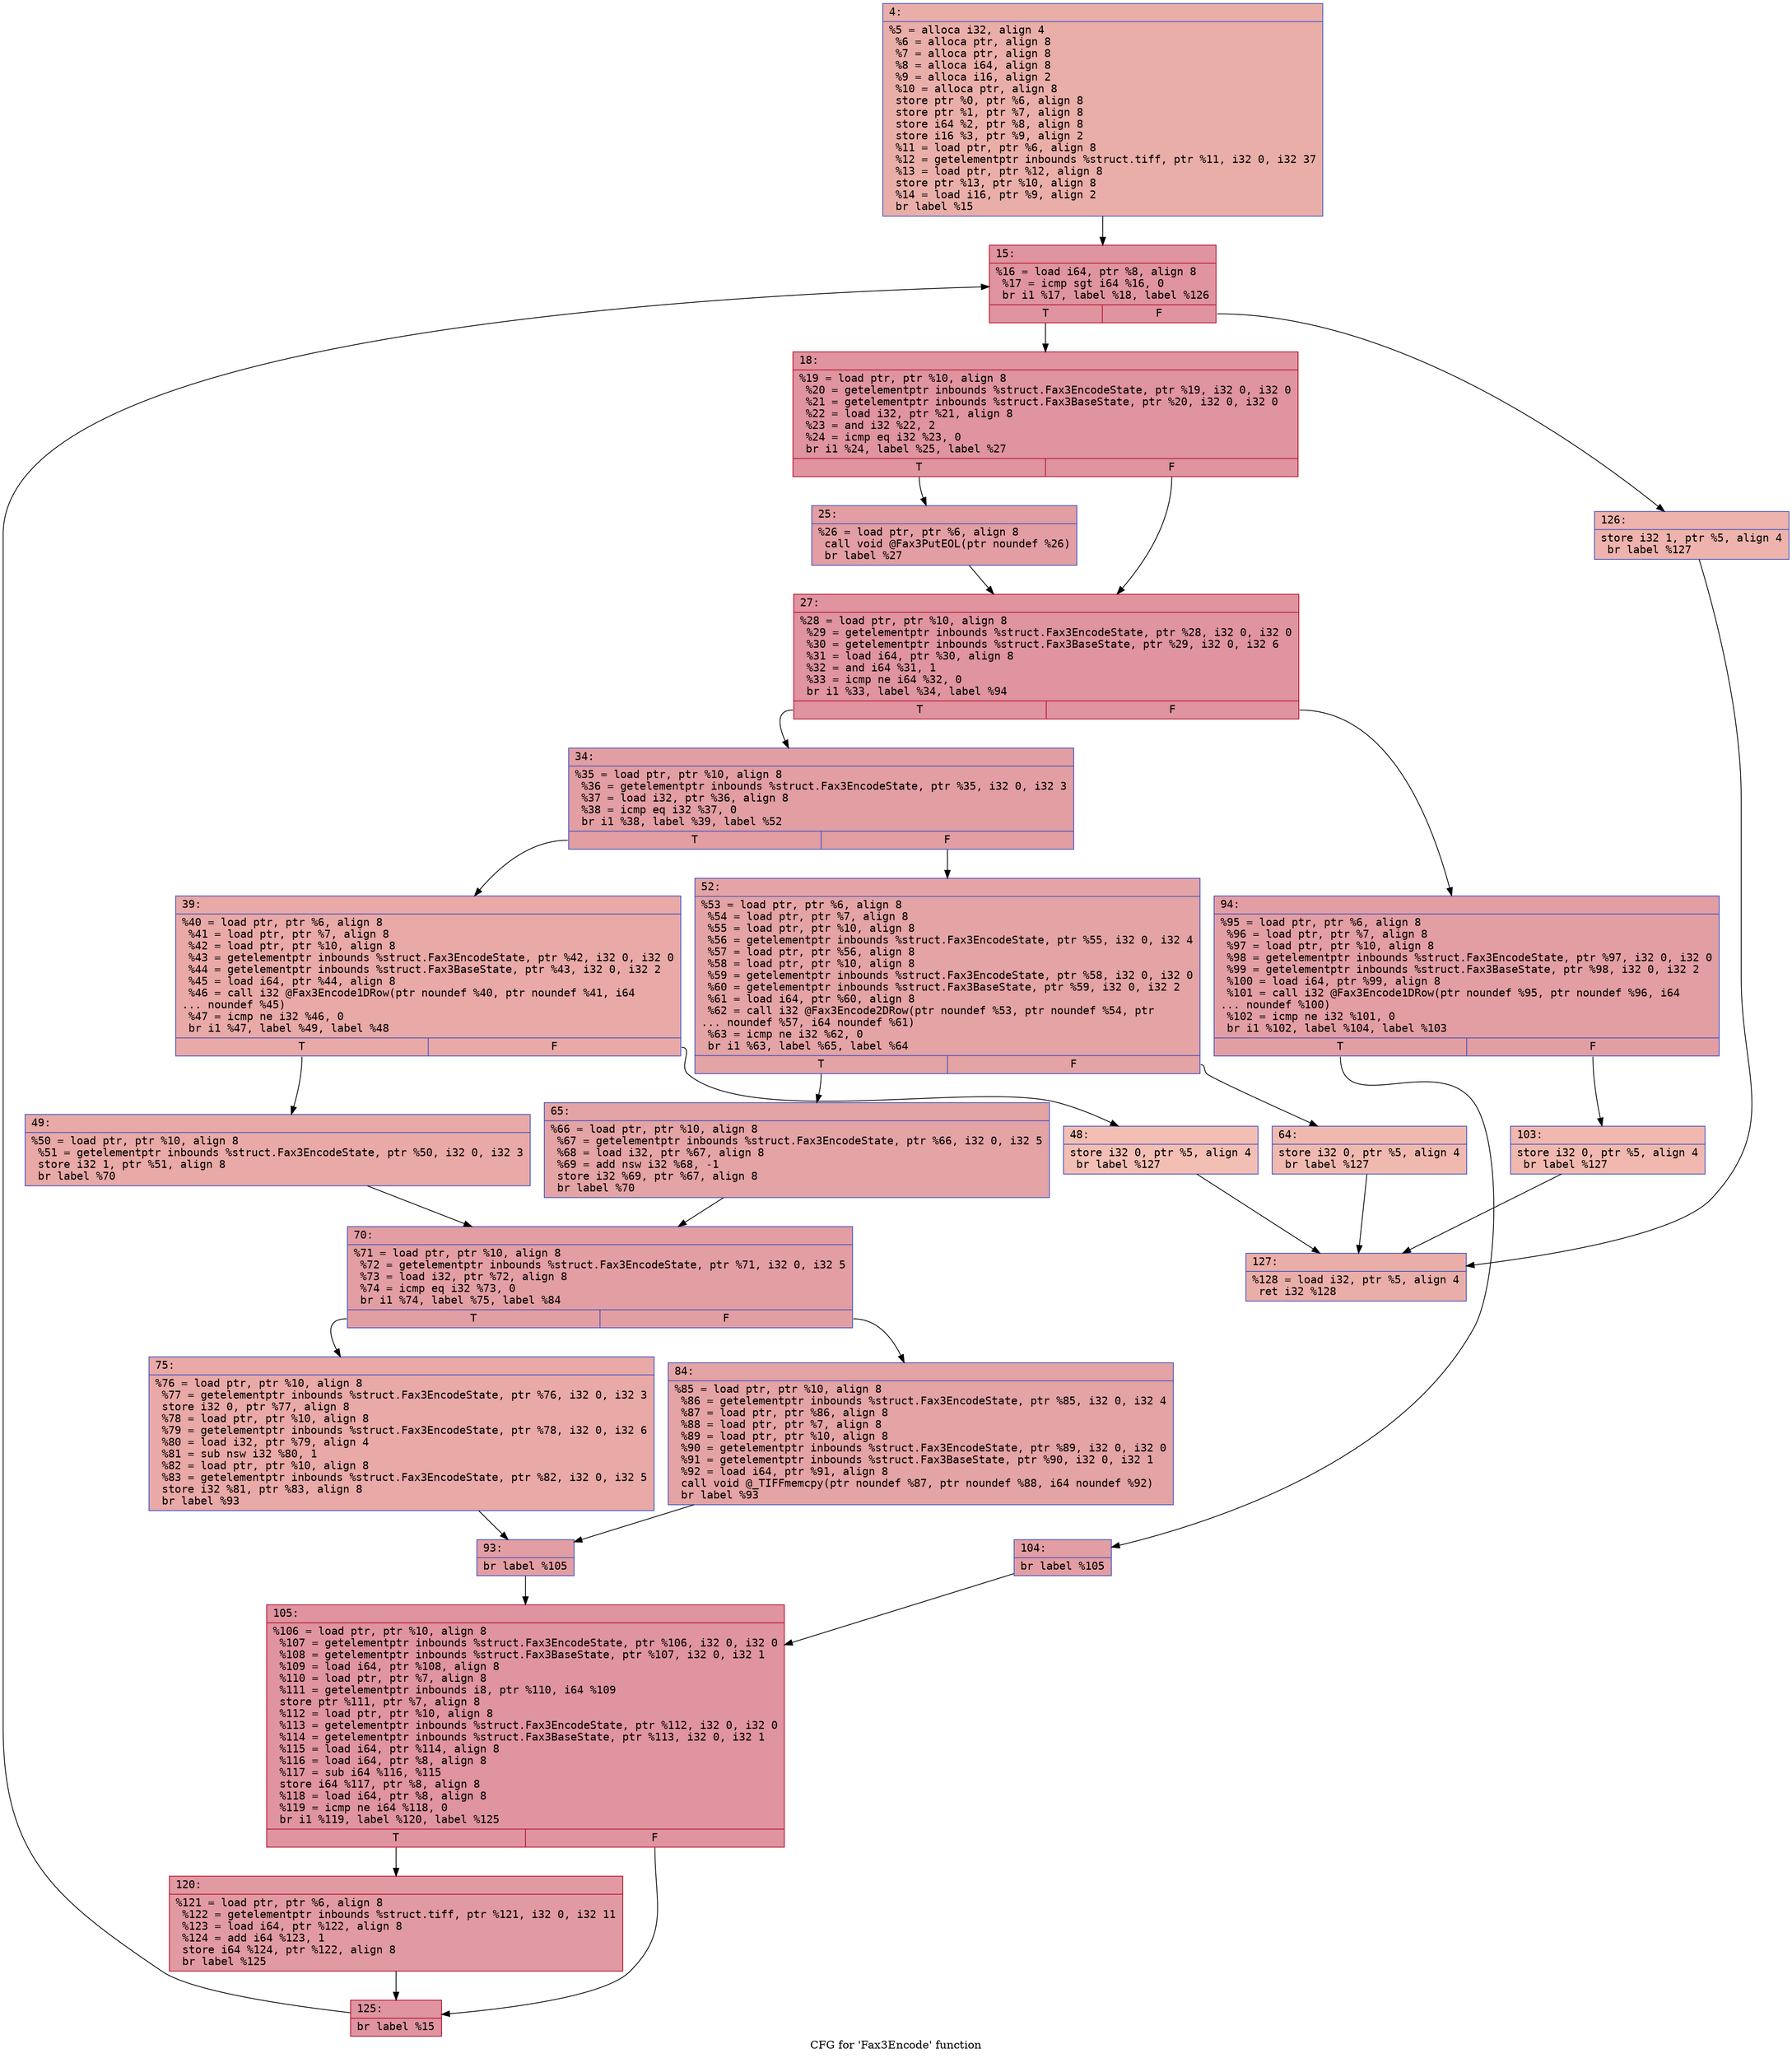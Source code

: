 digraph "CFG for 'Fax3Encode' function" {
	label="CFG for 'Fax3Encode' function";

	Node0x6000005f49b0 [shape=record,color="#3d50c3ff", style=filled, fillcolor="#d0473d70" fontname="Courier",label="{4:\l|  %5 = alloca i32, align 4\l  %6 = alloca ptr, align 8\l  %7 = alloca ptr, align 8\l  %8 = alloca i64, align 8\l  %9 = alloca i16, align 2\l  %10 = alloca ptr, align 8\l  store ptr %0, ptr %6, align 8\l  store ptr %1, ptr %7, align 8\l  store i64 %2, ptr %8, align 8\l  store i16 %3, ptr %9, align 2\l  %11 = load ptr, ptr %6, align 8\l  %12 = getelementptr inbounds %struct.tiff, ptr %11, i32 0, i32 37\l  %13 = load ptr, ptr %12, align 8\l  store ptr %13, ptr %10, align 8\l  %14 = load i16, ptr %9, align 2\l  br label %15\l}"];
	Node0x6000005f49b0 -> Node0x6000005f4a00[tooltip="4 -> 15\nProbability 100.00%" ];
	Node0x6000005f4a00 [shape=record,color="#b70d28ff", style=filled, fillcolor="#b70d2870" fontname="Courier",label="{15:\l|  %16 = load i64, ptr %8, align 8\l  %17 = icmp sgt i64 %16, 0\l  br i1 %17, label %18, label %126\l|{<s0>T|<s1>F}}"];
	Node0x6000005f4a00:s0 -> Node0x6000005f4a50[tooltip="15 -> 18\nProbability 96.88%" ];
	Node0x6000005f4a00:s1 -> Node0x6000005f5090[tooltip="15 -> 126\nProbability 3.12%" ];
	Node0x6000005f4a50 [shape=record,color="#b70d28ff", style=filled, fillcolor="#b70d2870" fontname="Courier",label="{18:\l|  %19 = load ptr, ptr %10, align 8\l  %20 = getelementptr inbounds %struct.Fax3EncodeState, ptr %19, i32 0, i32 0\l  %21 = getelementptr inbounds %struct.Fax3BaseState, ptr %20, i32 0, i32 0\l  %22 = load i32, ptr %21, align 8\l  %23 = and i32 %22, 2\l  %24 = icmp eq i32 %23, 0\l  br i1 %24, label %25, label %27\l|{<s0>T|<s1>F}}"];
	Node0x6000005f4a50:s0 -> Node0x6000005f4aa0[tooltip="18 -> 25\nProbability 50.00%" ];
	Node0x6000005f4a50:s1 -> Node0x6000005f4af0[tooltip="18 -> 27\nProbability 50.00%" ];
	Node0x6000005f4aa0 [shape=record,color="#3d50c3ff", style=filled, fillcolor="#be242e70" fontname="Courier",label="{25:\l|  %26 = load ptr, ptr %6, align 8\l  call void @Fax3PutEOL(ptr noundef %26)\l  br label %27\l}"];
	Node0x6000005f4aa0 -> Node0x6000005f4af0[tooltip="25 -> 27\nProbability 100.00%" ];
	Node0x6000005f4af0 [shape=record,color="#b70d28ff", style=filled, fillcolor="#b70d2870" fontname="Courier",label="{27:\l|  %28 = load ptr, ptr %10, align 8\l  %29 = getelementptr inbounds %struct.Fax3EncodeState, ptr %28, i32 0, i32 0\l  %30 = getelementptr inbounds %struct.Fax3BaseState, ptr %29, i32 0, i32 6\l  %31 = load i64, ptr %30, align 8\l  %32 = and i64 %31, 1\l  %33 = icmp ne i64 %32, 0\l  br i1 %33, label %34, label %94\l|{<s0>T|<s1>F}}"];
	Node0x6000005f4af0:s0 -> Node0x6000005f4b40[tooltip="27 -> 34\nProbability 50.00%" ];
	Node0x6000005f4af0:s1 -> Node0x6000005f4eb0[tooltip="27 -> 94\nProbability 50.00%" ];
	Node0x6000005f4b40 [shape=record,color="#3d50c3ff", style=filled, fillcolor="#be242e70" fontname="Courier",label="{34:\l|  %35 = load ptr, ptr %10, align 8\l  %36 = getelementptr inbounds %struct.Fax3EncodeState, ptr %35, i32 0, i32 3\l  %37 = load i32, ptr %36, align 8\l  %38 = icmp eq i32 %37, 0\l  br i1 %38, label %39, label %52\l|{<s0>T|<s1>F}}"];
	Node0x6000005f4b40:s0 -> Node0x6000005f4b90[tooltip="34 -> 39\nProbability 37.50%" ];
	Node0x6000005f4b40:s1 -> Node0x6000005f4c80[tooltip="34 -> 52\nProbability 62.50%" ];
	Node0x6000005f4b90 [shape=record,color="#3d50c3ff", style=filled, fillcolor="#ca3b3770" fontname="Courier",label="{39:\l|  %40 = load ptr, ptr %6, align 8\l  %41 = load ptr, ptr %7, align 8\l  %42 = load ptr, ptr %10, align 8\l  %43 = getelementptr inbounds %struct.Fax3EncodeState, ptr %42, i32 0, i32 0\l  %44 = getelementptr inbounds %struct.Fax3BaseState, ptr %43, i32 0, i32 2\l  %45 = load i64, ptr %44, align 8\l  %46 = call i32 @Fax3Encode1DRow(ptr noundef %40, ptr noundef %41, i64\l... noundef %45)\l  %47 = icmp ne i32 %46, 0\l  br i1 %47, label %49, label %48\l|{<s0>T|<s1>F}}"];
	Node0x6000005f4b90:s0 -> Node0x6000005f4c30[tooltip="39 -> 49\nProbability 96.88%" ];
	Node0x6000005f4b90:s1 -> Node0x6000005f4be0[tooltip="39 -> 48\nProbability 3.12%" ];
	Node0x6000005f4be0 [shape=record,color="#3d50c3ff", style=filled, fillcolor="#e36c5570" fontname="Courier",label="{48:\l|  store i32 0, ptr %5, align 4\l  br label %127\l}"];
	Node0x6000005f4be0 -> Node0x6000005f50e0[tooltip="48 -> 127\nProbability 100.00%" ];
	Node0x6000005f4c30 [shape=record,color="#3d50c3ff", style=filled, fillcolor="#ca3b3770" fontname="Courier",label="{49:\l|  %50 = load ptr, ptr %10, align 8\l  %51 = getelementptr inbounds %struct.Fax3EncodeState, ptr %50, i32 0, i32 3\l  store i32 1, ptr %51, align 8\l  br label %70\l}"];
	Node0x6000005f4c30 -> Node0x6000005f4d70[tooltip="49 -> 70\nProbability 100.00%" ];
	Node0x6000005f4c80 [shape=record,color="#3d50c3ff", style=filled, fillcolor="#c32e3170" fontname="Courier",label="{52:\l|  %53 = load ptr, ptr %6, align 8\l  %54 = load ptr, ptr %7, align 8\l  %55 = load ptr, ptr %10, align 8\l  %56 = getelementptr inbounds %struct.Fax3EncodeState, ptr %55, i32 0, i32 4\l  %57 = load ptr, ptr %56, align 8\l  %58 = load ptr, ptr %10, align 8\l  %59 = getelementptr inbounds %struct.Fax3EncodeState, ptr %58, i32 0, i32 0\l  %60 = getelementptr inbounds %struct.Fax3BaseState, ptr %59, i32 0, i32 2\l  %61 = load i64, ptr %60, align 8\l  %62 = call i32 @Fax3Encode2DRow(ptr noundef %53, ptr noundef %54, ptr\l... noundef %57, i64 noundef %61)\l  %63 = icmp ne i32 %62, 0\l  br i1 %63, label %65, label %64\l|{<s0>T|<s1>F}}"];
	Node0x6000005f4c80:s0 -> Node0x6000005f4d20[tooltip="52 -> 65\nProbability 96.88%" ];
	Node0x6000005f4c80:s1 -> Node0x6000005f4cd0[tooltip="52 -> 64\nProbability 3.12%" ];
	Node0x6000005f4cd0 [shape=record,color="#3d50c3ff", style=filled, fillcolor="#de614d70" fontname="Courier",label="{64:\l|  store i32 0, ptr %5, align 4\l  br label %127\l}"];
	Node0x6000005f4cd0 -> Node0x6000005f50e0[tooltip="64 -> 127\nProbability 100.00%" ];
	Node0x6000005f4d20 [shape=record,color="#3d50c3ff", style=filled, fillcolor="#c32e3170" fontname="Courier",label="{65:\l|  %66 = load ptr, ptr %10, align 8\l  %67 = getelementptr inbounds %struct.Fax3EncodeState, ptr %66, i32 0, i32 5\l  %68 = load i32, ptr %67, align 8\l  %69 = add nsw i32 %68, -1\l  store i32 %69, ptr %67, align 8\l  br label %70\l}"];
	Node0x6000005f4d20 -> Node0x6000005f4d70[tooltip="65 -> 70\nProbability 100.00%" ];
	Node0x6000005f4d70 [shape=record,color="#3d50c3ff", style=filled, fillcolor="#be242e70" fontname="Courier",label="{70:\l|  %71 = load ptr, ptr %10, align 8\l  %72 = getelementptr inbounds %struct.Fax3EncodeState, ptr %71, i32 0, i32 5\l  %73 = load i32, ptr %72, align 8\l  %74 = icmp eq i32 %73, 0\l  br i1 %74, label %75, label %84\l|{<s0>T|<s1>F}}"];
	Node0x6000005f4d70:s0 -> Node0x6000005f4dc0[tooltip="70 -> 75\nProbability 37.50%" ];
	Node0x6000005f4d70:s1 -> Node0x6000005f4e10[tooltip="70 -> 84\nProbability 62.50%" ];
	Node0x6000005f4dc0 [shape=record,color="#3d50c3ff", style=filled, fillcolor="#ca3b3770" fontname="Courier",label="{75:\l|  %76 = load ptr, ptr %10, align 8\l  %77 = getelementptr inbounds %struct.Fax3EncodeState, ptr %76, i32 0, i32 3\l  store i32 0, ptr %77, align 8\l  %78 = load ptr, ptr %10, align 8\l  %79 = getelementptr inbounds %struct.Fax3EncodeState, ptr %78, i32 0, i32 6\l  %80 = load i32, ptr %79, align 4\l  %81 = sub nsw i32 %80, 1\l  %82 = load ptr, ptr %10, align 8\l  %83 = getelementptr inbounds %struct.Fax3EncodeState, ptr %82, i32 0, i32 5\l  store i32 %81, ptr %83, align 8\l  br label %93\l}"];
	Node0x6000005f4dc0 -> Node0x6000005f4e60[tooltip="75 -> 93\nProbability 100.00%" ];
	Node0x6000005f4e10 [shape=record,color="#3d50c3ff", style=filled, fillcolor="#c32e3170" fontname="Courier",label="{84:\l|  %85 = load ptr, ptr %10, align 8\l  %86 = getelementptr inbounds %struct.Fax3EncodeState, ptr %85, i32 0, i32 4\l  %87 = load ptr, ptr %86, align 8\l  %88 = load ptr, ptr %7, align 8\l  %89 = load ptr, ptr %10, align 8\l  %90 = getelementptr inbounds %struct.Fax3EncodeState, ptr %89, i32 0, i32 0\l  %91 = getelementptr inbounds %struct.Fax3BaseState, ptr %90, i32 0, i32 1\l  %92 = load i64, ptr %91, align 8\l  call void @_TIFFmemcpy(ptr noundef %87, ptr noundef %88, i64 noundef %92)\l  br label %93\l}"];
	Node0x6000005f4e10 -> Node0x6000005f4e60[tooltip="84 -> 93\nProbability 100.00%" ];
	Node0x6000005f4e60 [shape=record,color="#3d50c3ff", style=filled, fillcolor="#be242e70" fontname="Courier",label="{93:\l|  br label %105\l}"];
	Node0x6000005f4e60 -> Node0x6000005f4fa0[tooltip="93 -> 105\nProbability 100.00%" ];
	Node0x6000005f4eb0 [shape=record,color="#3d50c3ff", style=filled, fillcolor="#be242e70" fontname="Courier",label="{94:\l|  %95 = load ptr, ptr %6, align 8\l  %96 = load ptr, ptr %7, align 8\l  %97 = load ptr, ptr %10, align 8\l  %98 = getelementptr inbounds %struct.Fax3EncodeState, ptr %97, i32 0, i32 0\l  %99 = getelementptr inbounds %struct.Fax3BaseState, ptr %98, i32 0, i32 2\l  %100 = load i64, ptr %99, align 8\l  %101 = call i32 @Fax3Encode1DRow(ptr noundef %95, ptr noundef %96, i64\l... noundef %100)\l  %102 = icmp ne i32 %101, 0\l  br i1 %102, label %104, label %103\l|{<s0>T|<s1>F}}"];
	Node0x6000005f4eb0:s0 -> Node0x6000005f4f50[tooltip="94 -> 104\nProbability 96.88%" ];
	Node0x6000005f4eb0:s1 -> Node0x6000005f4f00[tooltip="94 -> 103\nProbability 3.12%" ];
	Node0x6000005f4f00 [shape=record,color="#3d50c3ff", style=filled, fillcolor="#dc5d4a70" fontname="Courier",label="{103:\l|  store i32 0, ptr %5, align 4\l  br label %127\l}"];
	Node0x6000005f4f00 -> Node0x6000005f50e0[tooltip="103 -> 127\nProbability 100.00%" ];
	Node0x6000005f4f50 [shape=record,color="#3d50c3ff", style=filled, fillcolor="#be242e70" fontname="Courier",label="{104:\l|  br label %105\l}"];
	Node0x6000005f4f50 -> Node0x6000005f4fa0[tooltip="104 -> 105\nProbability 100.00%" ];
	Node0x6000005f4fa0 [shape=record,color="#b70d28ff", style=filled, fillcolor="#b70d2870" fontname="Courier",label="{105:\l|  %106 = load ptr, ptr %10, align 8\l  %107 = getelementptr inbounds %struct.Fax3EncodeState, ptr %106, i32 0, i32 0\l  %108 = getelementptr inbounds %struct.Fax3BaseState, ptr %107, i32 0, i32 1\l  %109 = load i64, ptr %108, align 8\l  %110 = load ptr, ptr %7, align 8\l  %111 = getelementptr inbounds i8, ptr %110, i64 %109\l  store ptr %111, ptr %7, align 8\l  %112 = load ptr, ptr %10, align 8\l  %113 = getelementptr inbounds %struct.Fax3EncodeState, ptr %112, i32 0, i32 0\l  %114 = getelementptr inbounds %struct.Fax3BaseState, ptr %113, i32 0, i32 1\l  %115 = load i64, ptr %114, align 8\l  %116 = load i64, ptr %8, align 8\l  %117 = sub i64 %116, %115\l  store i64 %117, ptr %8, align 8\l  %118 = load i64, ptr %8, align 8\l  %119 = icmp ne i64 %118, 0\l  br i1 %119, label %120, label %125\l|{<s0>T|<s1>F}}"];
	Node0x6000005f4fa0:s0 -> Node0x6000005f4ff0[tooltip="105 -> 120\nProbability 62.50%" ];
	Node0x6000005f4fa0:s1 -> Node0x6000005f5040[tooltip="105 -> 125\nProbability 37.50%" ];
	Node0x6000005f4ff0 [shape=record,color="#b70d28ff", style=filled, fillcolor="#bb1b2c70" fontname="Courier",label="{120:\l|  %121 = load ptr, ptr %6, align 8\l  %122 = getelementptr inbounds %struct.tiff, ptr %121, i32 0, i32 11\l  %123 = load i64, ptr %122, align 8\l  %124 = add i64 %123, 1\l  store i64 %124, ptr %122, align 8\l  br label %125\l}"];
	Node0x6000005f4ff0 -> Node0x6000005f5040[tooltip="120 -> 125\nProbability 100.00%" ];
	Node0x6000005f5040 [shape=record,color="#b70d28ff", style=filled, fillcolor="#b70d2870" fontname="Courier",label="{125:\l|  br label %15\l}"];
	Node0x6000005f5040 -> Node0x6000005f4a00[tooltip="125 -> 15\nProbability 100.00%" ];
	Node0x6000005f5090 [shape=record,color="#3d50c3ff", style=filled, fillcolor="#d6524470" fontname="Courier",label="{126:\l|  store i32 1, ptr %5, align 4\l  br label %127\l}"];
	Node0x6000005f5090 -> Node0x6000005f50e0[tooltip="126 -> 127\nProbability 100.00%" ];
	Node0x6000005f50e0 [shape=record,color="#3d50c3ff", style=filled, fillcolor="#d0473d70" fontname="Courier",label="{127:\l|  %128 = load i32, ptr %5, align 4\l  ret i32 %128\l}"];
}
